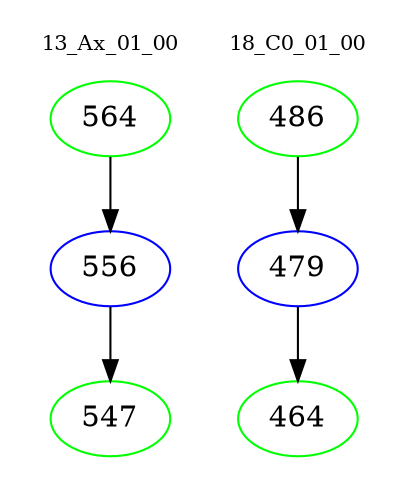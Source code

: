 digraph{
subgraph cluster_0 {
color = white
label = "13_Ax_01_00";
fontsize=10;
T0_564 [label="564", color="green"]
T0_564 -> T0_556 [color="black"]
T0_556 [label="556", color="blue"]
T0_556 -> T0_547 [color="black"]
T0_547 [label="547", color="green"]
}
subgraph cluster_1 {
color = white
label = "18_C0_01_00";
fontsize=10;
T1_486 [label="486", color="green"]
T1_486 -> T1_479 [color="black"]
T1_479 [label="479", color="blue"]
T1_479 -> T1_464 [color="black"]
T1_464 [label="464", color="green"]
}
}
